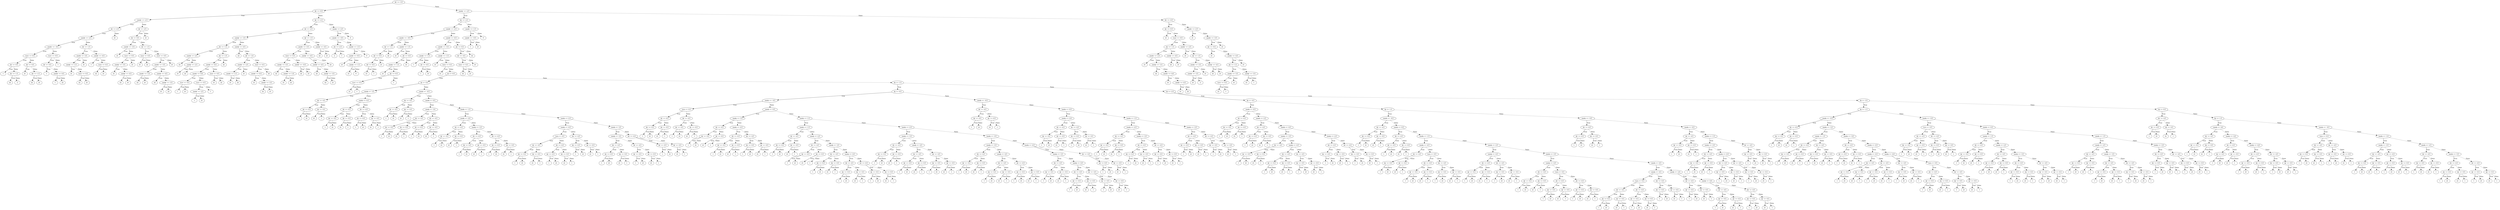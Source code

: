 digraph {
0 [label="dx' <= 3.5"];
1 [label="dy' <= 0.5"];
2 [label="seedy' <= 2.5"];
3 [label="dx' <= 2.5"];
4 [label="seedx' <= 2.5"];
5 [label="seedx' <= -0.5"];
6 [label="turn' <= 0.5"];
7 [label="dx' <= 0.5"];
8 [label="1"];
7 -> 8 [label="True"];
9 [label="dx' <= 1.5"];
10 [label="22"];
9 -> 10 [label="True"];
11 [label="2"];
9 -> 11 [style="dashed", label="False"];
7 -> 9 [style="dashed", label="False"];
6 -> 7 [label="True"];
12 [label="dx' <= 0.5"];
13 [label="21"];
12 -> 13 [label="True"];
14 [label="dx' <= 1.5"];
15 [label="22"];
14 -> 15 [label="True"];
16 [label="21"];
14 -> 16 [style="dashed", label="False"];
12 -> 14 [style="dashed", label="False"];
6 -> 12 [style="dashed", label="False"];
5 -> 6 [label="True"];
17 [label="turn' <= 0.5"];
18 [label="dx' <= 0.5"];
19 [label="1"];
18 -> 19 [label="True"];
20 [label="seedx' <= 0.5"];
21 [label="1"];
20 -> 21 [label="True"];
22 [label="22"];
20 -> 22 [style="dashed", label="False"];
18 -> 20 [style="dashed", label="False"];
17 -> 18 [label="True"];
23 [label="1"];
17 -> 23 [style="dashed", label="False"];
5 -> 17 [style="dashed", label="False"];
4 -> 5 [label="True"];
24 [label="dx' <= 1.5"];
25 [label="seedx' <= 3.5"];
26 [label="seedy' <= 1.5"];
27 [label="21"];
26 -> 27 [label="True"];
28 [label="turn' <= 0.5"];
29 [label="22"];
28 -> 29 [label="True"];
30 [label="21"];
28 -> 30 [style="dashed", label="False"];
26 -> 28 [style="dashed", label="False"];
25 -> 26 [label="True"];
31 [label="21"];
25 -> 31 [style="dashed", label="False"];
24 -> 25 [label="True"];
32 [label="seedx' <= 4.5"];
33 [label="1"];
32 -> 33 [label="True"];
34 [label="turn' <= 0.5"];
35 [label="22"];
34 -> 35 [label="True"];
36 [label="21"];
34 -> 36 [style="dashed", label="False"];
32 -> 34 [style="dashed", label="False"];
24 -> 32 [style="dashed", label="False"];
4 -> 24 [style="dashed", label="False"];
3 -> 4 [label="True"];
37 [label="21"];
3 -> 37 [style="dashed", label="False"];
2 -> 3 [label="True"];
38 [label="dx' <= 2.5"];
39 [label="dx' <= 0.5"];
40 [label="seedx' <= 3.5"];
41 [label="21"];
40 -> 41 [label="True"];
42 [label="turn' <= 0.5"];
43 [label="seedy' <= 3.5"];
44 [label="21"];
43 -> 44 [label="True"];
45 [label="seedy' <= 4.5"];
46 [label="22"];
45 -> 46 [label="True"];
47 [label="21"];
45 -> 47 [style="dashed", label="False"];
43 -> 45 [style="dashed", label="False"];
42 -> 43 [label="True"];
48 [label="21"];
42 -> 48 [style="dashed", label="False"];
40 -> 42 [style="dashed", label="False"];
39 -> 40 [label="True"];
49 [label="dx' <= 1.5"];
50 [label="turn' <= 0.5"];
51 [label="21"];
50 -> 51 [label="True"];
52 [label="22"];
50 -> 52 [style="dashed", label="False"];
49 -> 50 [label="True"];
53 [label="turn' <= 0.5"];
54 [label="seedx' <= 3.5"];
55 [label="seedx' <= 1.0"];
56 [label="22"];
55 -> 56 [label="True"];
57 [label="21"];
55 -> 57 [style="dashed", label="False"];
54 -> 55 [label="True"];
58 [label="seedx' <= 4.5"];
59 [label="22"];
58 -> 59 [label="True"];
60 [label="seedy' <= 3.5"];
61 [label="21"];
60 -> 61 [label="True"];
62 [label="22"];
60 -> 62 [style="dashed", label="False"];
58 -> 60 [style="dashed", label="False"];
54 -> 58 [style="dashed", label="False"];
53 -> 54 [label="True"];
63 [label="21"];
53 -> 63 [style="dashed", label="False"];
49 -> 53 [style="dashed", label="False"];
39 -> 49 [style="dashed", label="False"];
38 -> 39 [label="True"];
64 [label="21"];
38 -> 64 [style="dashed", label="False"];
2 -> 38 [style="dashed", label="False"];
1 -> 2 [label="True"];
65 [label="dy' <= 2.5"];
66 [label="dx' <= 2.5"];
67 [label="seedy' <= 3.5"];
68 [label="dx' <= 1.5"];
69 [label="seedx' <= 2.5"];
70 [label="22"];
69 -> 70 [label="True"];
71 [label="seedy' <= 2.5"];
72 [label="21"];
71 -> 72 [label="True"];
73 [label="22"];
71 -> 73 [style="dashed", label="False"];
69 -> 71 [style="dashed", label="False"];
68 -> 69 [label="True"];
74 [label="dy' <= 1.5"];
75 [label="seedx' <= 4.5"];
76 [label="seedx' <= 0.0"];
77 [label="turn' <= 0.5"];
78 [label="1"];
77 -> 78 [label="True"];
79 [label="21"];
77 -> 79 [style="dashed", label="False"];
76 -> 77 [label="True"];
80 [label="turn' <= 0.5"];
81 [label="seedx' <= 2.5"];
82 [label="1"];
81 -> 82 [label="True"];
83 [label="21"];
81 -> 83 [style="dashed", label="False"];
80 -> 81 [label="True"];
84 [label="1"];
80 -> 84 [style="dashed", label="False"];
76 -> 80 [style="dashed", label="False"];
75 -> 76 [label="True"];
85 [label="turn' <= 0.5"];
86 [label="21"];
85 -> 86 [label="True"];
87 [label="22"];
85 -> 87 [style="dashed", label="False"];
75 -> 85 [style="dashed", label="False"];
74 -> 75 [label="True"];
88 [label="22"];
74 -> 88 [style="dashed", label="False"];
68 -> 74 [style="dashed", label="False"];
67 -> 68 [label="True"];
89 [label="seedy' <= 4.5"];
90 [label="22"];
89 -> 90 [label="True"];
91 [label="dx' <= 1.0"];
92 [label="seedx' <= 2.5"];
93 [label="seedx' <= 1.5"];
94 [label="21"];
93 -> 94 [label="True"];
95 [label="22"];
93 -> 95 [style="dashed", label="False"];
92 -> 93 [label="True"];
96 [label="21"];
92 -> 96 [style="dashed", label="False"];
91 -> 92 [label="True"];
97 [label="turn' <= 0.5"];
98 [label="seedx' <= 0.5"];
99 [label="21"];
98 -> 99 [label="True"];
100 [label="seedx' <= 3.5"];
101 [label="22"];
100 -> 101 [label="True"];
102 [label="21"];
100 -> 102 [style="dashed", label="False"];
98 -> 100 [style="dashed", label="False"];
97 -> 98 [label="True"];
103 [label="22"];
97 -> 103 [style="dashed", label="False"];
91 -> 97 [style="dashed", label="False"];
89 -> 91 [style="dashed", label="False"];
67 -> 89 [style="dashed", label="False"];
66 -> 67 [label="True"];
104 [label="dy' <= 1.5"];
105 [label="seedx' <= 3.5"];
106 [label="turn' <= 0.5"];
107 [label="seedy' <= 3.5"];
108 [label="22"];
107 -> 108 [label="True"];
109 [label="seedx' <= 1.0"];
110 [label="21"];
109 -> 110 [label="True"];
111 [label="22"];
109 -> 111 [style="dashed", label="False"];
107 -> 109 [style="dashed", label="False"];
106 -> 107 [label="True"];
112 [label="seedx' <= -0.5"];
113 [label="22"];
112 -> 113 [label="True"];
114 [label="21"];
112 -> 114 [style="dashed", label="False"];
106 -> 112 [style="dashed", label="False"];
105 -> 106 [label="True"];
115 [label="seedy' <= 4.5"];
116 [label="seedx' <= 4.5"];
117 [label="22"];
116 -> 117 [label="True"];
118 [label="seedy' <= 3.5"];
119 [label="22"];
118 -> 119 [label="True"];
120 [label="21"];
118 -> 120 [style="dashed", label="False"];
116 -> 118 [style="dashed", label="False"];
115 -> 116 [label="True"];
121 [label="22"];
115 -> 121 [style="dashed", label="False"];
105 -> 115 [style="dashed", label="False"];
104 -> 105 [label="True"];
122 [label="seedy' <= 4.5"];
123 [label="22"];
122 -> 123 [label="True"];
124 [label="21"];
122 -> 124 [style="dashed", label="False"];
104 -> 122 [style="dashed", label="False"];
66 -> 104 [style="dashed", label="False"];
65 -> 66 [label="True"];
125 [label="seedy' <= 2.5"];
126 [label="seedx' <= -0.5"];
127 [label="dx' <= 2.5"];
128 [label="2"];
127 -> 128 [label="True"];
129 [label="1"];
127 -> 129 [style="dashed", label="False"];
126 -> 127 [label="True"];
130 [label="seedx' <= 1.5"];
131 [label="seedx' <= 0.5"];
132 [label="21"];
131 -> 132 [label="True"];
133 [label="seedy' <= 1.5"];
134 [label="21"];
133 -> 134 [label="True"];
135 [label="0"];
133 -> 135 [style="dashed", label="False"];
131 -> 133 [style="dashed", label="False"];
130 -> 131 [label="True"];
136 [label="0"];
130 -> 136 [style="dashed", label="False"];
126 -> 130 [style="dashed", label="False"];
125 -> 126 [label="True"];
137 [label="0"];
125 -> 137 [style="dashed", label="False"];
65 -> 125 [style="dashed", label="False"];
1 -> 65 [style="dashed", label="False"];
0 -> 1 [label="True"];
138 [label="seedy' <= 2.5"];
139 [label="dy' <= 2.5"];
140 [label="seedx' <= 2.5"];
141 [label="seedx' <= -0.5"];
142 [label="dy' <= 1.5"];
143 [label="dy' <= 0.5"];
144 [label="dx' <= 4.5"];
145 [label="21"];
144 -> 145 [label="True"];
146 [label="1"];
144 -> 146 [style="dashed", label="False"];
143 -> 144 [label="True"];
147 [label="21"];
143 -> 147 [style="dashed", label="False"];
142 -> 143 [label="True"];
148 [label="22"];
142 -> 148 [style="dashed", label="False"];
141 -> 142 [label="True"];
149 [label="seedx' <= 1.5"];
150 [label="21"];
149 -> 150 [label="True"];
151 [label="dx' <= 4.5"];
152 [label="seedy' <= 1.5"];
153 [label="21"];
152 -> 153 [label="True"];
154 [label="dy' <= 0.5"];
155 [label="turn' <= 0.5"];
156 [label="21"];
155 -> 156 [label="True"];
157 [label="1"];
155 -> 157 [style="dashed", label="False"];
154 -> 155 [label="True"];
158 [label="1"];
154 -> 158 [style="dashed", label="False"];
152 -> 154 [style="dashed", label="False"];
151 -> 152 [label="True"];
159 [label="21"];
151 -> 159 [style="dashed", label="False"];
149 -> 151 [style="dashed", label="False"];
141 -> 149 [style="dashed", label="False"];
140 -> 141 [label="True"];
160 [label="seedx' <= 4.5"];
161 [label="seedx' <= 3.5"];
162 [label="seedy' <= 1.5"];
163 [label="1"];
162 -> 163 [label="True"];
164 [label="dx' <= 4.5"];
165 [label="1"];
164 -> 165 [label="True"];
166 [label="21"];
164 -> 166 [style="dashed", label="False"];
162 -> 164 [style="dashed", label="False"];
161 -> 162 [label="True"];
167 [label="seedy' <= 1.5"];
168 [label="21"];
167 -> 168 [label="True"];
169 [label="turn' <= 0.5"];
170 [label="21"];
169 -> 170 [label="True"];
171 [label="dx <= 0.5"];
172 [label="dy <= 0.5"];
173 [label="seedx <= 3.5"];
174 [label="dx' <= 4.5"];
175 [label="dy' <= 0.5"];
176 [label="1"];
175 -> 176 [label="True"];
177 [label="21"];
175 -> 177 [style="dashed", label="False"];
174 -> 175 [label="True"];
178 [label="dy' <= 0.5"];
179 [label="21"];
178 -> 179 [label="True"];
180 [label="1"];
178 -> 180 [style="dashed", label="False"];
174 -> 178 [style="dashed", label="False"];
173 -> 174 [label="True"];
181 [label="seedx <= 4.5"];
182 [label="dx' <= 4.5"];
183 [label="dy' <= 0.5"];
184 [label="1"];
183 -> 184 [label="True"];
185 [label="21"];
183 -> 185 [style="dashed", label="False"];
182 -> 183 [label="True"];
186 [label="dy' <= 0.5"];
187 [label="21"];
186 -> 187 [label="True"];
188 [label="1"];
186 -> 188 [style="dashed", label="False"];
182 -> 186 [style="dashed", label="False"];
181 -> 182 [label="True"];
189 [label="dx' <= 4.5"];
190 [label="dy' <= 0.5"];
191 [label="1"];
190 -> 191 [label="True"];
192 [label="21"];
190 -> 192 [style="dashed", label="False"];
189 -> 190 [label="True"];
193 [label="dy' <= 0.5"];
194 [label="21"];
193 -> 194 [label="True"];
195 [label="1"];
193 -> 195 [style="dashed", label="False"];
189 -> 193 [style="dashed", label="False"];
181 -> 189 [style="dashed", label="False"];
173 -> 181 [style="dashed", label="False"];
172 -> 173 [label="True"];
196 [label="seedx <= -0.5"];
197 [label="dx' <= 4.5"];
198 [label="dy' <= 0.5"];
199 [label="1"];
198 -> 199 [label="True"];
200 [label="21"];
198 -> 200 [style="dashed", label="False"];
197 -> 198 [label="True"];
201 [label="dy' <= 0.5"];
202 [label="21"];
201 -> 202 [label="True"];
203 [label="1"];
201 -> 203 [style="dashed", label="False"];
197 -> 201 [style="dashed", label="False"];
196 -> 197 [label="True"];
204 [label="seedx <= 0.5"];
205 [label="seedy <= 3.0"];
206 [label="dx' <= 4.5"];
207 [label="dy' <= 0.5"];
208 [label="1"];
207 -> 208 [label="True"];
209 [label="21"];
207 -> 209 [style="dashed", label="False"];
206 -> 207 [label="True"];
210 [label="dy' <= 0.5"];
211 [label="21"];
210 -> 211 [label="True"];
212 [label="1"];
210 -> 212 [style="dashed", label="False"];
206 -> 210 [style="dashed", label="False"];
205 -> 206 [label="True"];
213 [label="dx' <= 4.5"];
214 [label="dy' <= 0.5"];
215 [label="1"];
214 -> 215 [label="True"];
216 [label="21"];
214 -> 216 [style="dashed", label="False"];
213 -> 214 [label="True"];
217 [label="dy' <= 0.5"];
218 [label="21"];
217 -> 218 [label="True"];
219 [label="1"];
217 -> 219 [style="dashed", label="False"];
213 -> 217 [style="dashed", label="False"];
205 -> 213 [style="dashed", label="False"];
204 -> 205 [label="True"];
220 [label="seedx <= 1.5"];
221 [label="seedy <= 2.0"];
222 [label="dx' <= 4.5"];
223 [label="dy' <= 0.5"];
224 [label="1"];
223 -> 224 [label="True"];
225 [label="21"];
223 -> 225 [style="dashed", label="False"];
222 -> 223 [label="True"];
226 [label="dy' <= 0.5"];
227 [label="21"];
226 -> 227 [label="True"];
228 [label="1"];
226 -> 228 [style="dashed", label="False"];
222 -> 226 [style="dashed", label="False"];
221 -> 222 [label="True"];
229 [label="seedy <= 3.5"];
230 [label="dx' <= 4.5"];
231 [label="dy' <= 0.5"];
232 [label="1"];
231 -> 232 [label="True"];
233 [label="21"];
231 -> 233 [style="dashed", label="False"];
230 -> 231 [label="True"];
234 [label="dy' <= 0.5"];
235 [label="21"];
234 -> 235 [label="True"];
236 [label="1"];
234 -> 236 [style="dashed", label="False"];
230 -> 234 [style="dashed", label="False"];
229 -> 230 [label="True"];
237 [label="dx' <= 4.5"];
238 [label="dy' <= 0.5"];
239 [label="1"];
238 -> 239 [label="True"];
240 [label="21"];
238 -> 240 [style="dashed", label="False"];
237 -> 238 [label="True"];
241 [label="dy' <= 0.5"];
242 [label="21"];
241 -> 242 [label="True"];
243 [label="1"];
241 -> 243 [style="dashed", label="False"];
237 -> 241 [style="dashed", label="False"];
229 -> 237 [style="dashed", label="False"];
221 -> 229 [style="dashed", label="False"];
220 -> 221 [label="True"];
244 [label="seedx <= 2.5"];
245 [label="seedy <= 4.5"];
246 [label="turn <= 0.5"];
247 [label="dx' <= 4.5"];
248 [label="dy' <= 0.5"];
249 [label="1"];
248 -> 249 [label="True"];
250 [label="21"];
248 -> 250 [style="dashed", label="False"];
247 -> 248 [label="True"];
251 [label="dy' <= 0.5"];
252 [label="21"];
251 -> 252 [label="True"];
253 [label="1"];
251 -> 253 [style="dashed", label="False"];
247 -> 251 [style="dashed", label="False"];
246 -> 247 [label="True"];
254 [label="dx' <= 4.5"];
255 [label="dy' <= 0.5"];
256 [label="1"];
255 -> 256 [label="True"];
257 [label="21"];
255 -> 257 [style="dashed", label="False"];
254 -> 255 [label="True"];
258 [label="dy' <= 0.5"];
259 [label="21"];
258 -> 259 [label="True"];
260 [label="1"];
258 -> 260 [style="dashed", label="False"];
254 -> 258 [style="dashed", label="False"];
246 -> 254 [style="dashed", label="False"];
245 -> 246 [label="True"];
261 [label="dx' <= 4.5"];
262 [label="dy' <= 0.5"];
263 [label="1"];
262 -> 263 [label="True"];
264 [label="21"];
262 -> 264 [style="dashed", label="False"];
261 -> 262 [label="True"];
265 [label="dy' <= 0.5"];
266 [label="21"];
265 -> 266 [label="True"];
267 [label="1"];
265 -> 267 [style="dashed", label="False"];
261 -> 265 [style="dashed", label="False"];
245 -> 261 [style="dashed", label="False"];
244 -> 245 [label="True"];
268 [label="seedx <= 3.5"];
269 [label="seedy <= 3.5"];
270 [label="dx' <= 4.5"];
271 [label="dy' <= 0.5"];
272 [label="1"];
271 -> 272 [label="True"];
273 [label="21"];
271 -> 273 [style="dashed", label="False"];
270 -> 271 [label="True"];
274 [label="dy' <= 0.5"];
275 [label="21"];
274 -> 275 [label="True"];
276 [label="1"];
274 -> 276 [style="dashed", label="False"];
270 -> 274 [style="dashed", label="False"];
269 -> 270 [label="True"];
277 [label="dx' <= 4.5"];
278 [label="dy' <= 0.5"];
279 [label="1"];
278 -> 279 [label="True"];
280 [label="21"];
278 -> 280 [style="dashed", label="False"];
277 -> 278 [label="True"];
281 [label="dy' <= 0.5"];
282 [label="21"];
281 -> 282 [label="True"];
283 [label="1"];
281 -> 283 [style="dashed", label="False"];
277 -> 281 [style="dashed", label="False"];
269 -> 277 [style="dashed", label="False"];
268 -> 269 [label="True"];
284 [label="dx' <= 4.5"];
285 [label="dy' <= 0.5"];
286 [label="1"];
285 -> 286 [label="True"];
287 [label="21"];
285 -> 287 [style="dashed", label="False"];
284 -> 285 [label="True"];
288 [label="dy' <= 0.5"];
289 [label="21"];
288 -> 289 [label="True"];
290 [label="1"];
288 -> 290 [style="dashed", label="False"];
284 -> 288 [style="dashed", label="False"];
268 -> 284 [style="dashed", label="False"];
244 -> 268 [style="dashed", label="False"];
220 -> 244 [style="dashed", label="False"];
204 -> 220 [style="dashed", label="False"];
196 -> 204 [style="dashed", label="False"];
172 -> 196 [style="dashed", label="False"];
171 -> 172 [label="True"];
291 [label="dx <= 1.5"];
292 [label="dy <= 0.5"];
293 [label="seedx <= -0.5"];
294 [label="turn <= 0.5"];
295 [label="dx' <= 4.5"];
296 [label="dy' <= 0.5"];
297 [label="1"];
296 -> 297 [label="True"];
298 [label="21"];
296 -> 298 [style="dashed", label="False"];
295 -> 296 [label="True"];
299 [label="dy' <= 0.5"];
300 [label="21"];
299 -> 300 [label="True"];
301 [label="1"];
299 -> 301 [style="dashed", label="False"];
295 -> 299 [style="dashed", label="False"];
294 -> 295 [label="True"];
302 [label="dx' <= 4.5"];
303 [label="dy' <= 0.5"];
304 [label="1"];
303 -> 304 [label="True"];
305 [label="21"];
303 -> 305 [style="dashed", label="False"];
302 -> 303 [label="True"];
306 [label="dy' <= 0.5"];
307 [label="21"];
306 -> 307 [label="True"];
308 [label="1"];
306 -> 308 [style="dashed", label="False"];
302 -> 306 [style="dashed", label="False"];
294 -> 302 [style="dashed", label="False"];
293 -> 294 [label="True"];
309 [label="seedx <= 0.5"];
310 [label="seedy <= 3.5"];
311 [label="dx' <= 4.5"];
312 [label="dy' <= 0.5"];
313 [label="1"];
312 -> 313 [label="True"];
314 [label="21"];
312 -> 314 [style="dashed", label="False"];
311 -> 312 [label="True"];
315 [label="dy' <= 0.5"];
316 [label="21"];
315 -> 316 [label="True"];
317 [label="1"];
315 -> 317 [style="dashed", label="False"];
311 -> 315 [style="dashed", label="False"];
310 -> 311 [label="True"];
318 [label="seedy <= 4.5"];
319 [label="dx' <= 4.5"];
320 [label="dy' <= 0.5"];
321 [label="1"];
320 -> 321 [label="True"];
322 [label="21"];
320 -> 322 [style="dashed", label="False"];
319 -> 320 [label="True"];
323 [label="dy' <= 0.5"];
324 [label="21"];
323 -> 324 [label="True"];
325 [label="1"];
323 -> 325 [style="dashed", label="False"];
319 -> 323 [style="dashed", label="False"];
318 -> 319 [label="True"];
326 [label="dx' <= 4.5"];
327 [label="dy' <= 0.5"];
328 [label="1"];
327 -> 328 [label="True"];
329 [label="21"];
327 -> 329 [style="dashed", label="False"];
326 -> 327 [label="True"];
330 [label="dy' <= 0.5"];
331 [label="21"];
330 -> 331 [label="True"];
332 [label="1"];
330 -> 332 [style="dashed", label="False"];
326 -> 330 [style="dashed", label="False"];
318 -> 326 [style="dashed", label="False"];
310 -> 318 [style="dashed", label="False"];
309 -> 310 [label="True"];
333 [label="seedx <= 1.5"];
334 [label="seedy <= 1.5"];
335 [label="dx' <= 4.5"];
336 [label="dy' <= 0.5"];
337 [label="1"];
336 -> 337 [label="True"];
338 [label="21"];
336 -> 338 [style="dashed", label="False"];
335 -> 336 [label="True"];
339 [label="dy' <= 0.5"];
340 [label="21"];
339 -> 340 [label="True"];
341 [label="1"];
339 -> 341 [style="dashed", label="False"];
335 -> 339 [style="dashed", label="False"];
334 -> 335 [label="True"];
342 [label="seedy <= 2.5"];
343 [label="dx' <= 4.5"];
344 [label="dy' <= 0.5"];
345 [label="1"];
344 -> 345 [label="True"];
346 [label="21"];
344 -> 346 [style="dashed", label="False"];
343 -> 344 [label="True"];
347 [label="dy' <= 0.5"];
348 [label="21"];
347 -> 348 [label="True"];
349 [label="1"];
347 -> 349 [style="dashed", label="False"];
343 -> 347 [style="dashed", label="False"];
342 -> 343 [label="True"];
350 [label="seedy <= 3.5"];
351 [label="dx' <= 4.5"];
352 [label="dy' <= 0.5"];
353 [label="1"];
352 -> 353 [label="True"];
354 [label="21"];
352 -> 354 [style="dashed", label="False"];
351 -> 352 [label="True"];
355 [label="dy' <= 0.5"];
356 [label="21"];
355 -> 356 [label="True"];
357 [label="1"];
355 -> 357 [style="dashed", label="False"];
351 -> 355 [style="dashed", label="False"];
350 -> 351 [label="True"];
358 [label="seedy <= 4.5"];
359 [label="dx' <= 4.5"];
360 [label="dy' <= 0.5"];
361 [label="1"];
360 -> 361 [label="True"];
362 [label="21"];
360 -> 362 [style="dashed", label="False"];
359 -> 360 [label="True"];
363 [label="dy' <= 0.5"];
364 [label="21"];
363 -> 364 [label="True"];
365 [label="1"];
363 -> 365 [style="dashed", label="False"];
359 -> 363 [style="dashed", label="False"];
358 -> 359 [label="True"];
366 [label="dx' <= 4.5"];
367 [label="dy' <= 0.5"];
368 [label="1"];
367 -> 368 [label="True"];
369 [label="21"];
367 -> 369 [style="dashed", label="False"];
366 -> 367 [label="True"];
370 [label="dy' <= 0.5"];
371 [label="21"];
370 -> 371 [label="True"];
372 [label="1"];
370 -> 372 [style="dashed", label="False"];
366 -> 370 [style="dashed", label="False"];
358 -> 366 [style="dashed", label="False"];
350 -> 358 [style="dashed", label="False"];
342 -> 350 [style="dashed", label="False"];
334 -> 342 [style="dashed", label="False"];
333 -> 334 [label="True"];
373 [label="seedx <= 2.5"];
374 [label="seedy <= 3.5"];
375 [label="dx' <= 4.5"];
376 [label="dy' <= 0.5"];
377 [label="1"];
376 -> 377 [label="True"];
378 [label="21"];
376 -> 378 [style="dashed", label="False"];
375 -> 376 [label="True"];
379 [label="dy' <= 0.5"];
380 [label="21"];
379 -> 380 [label="True"];
381 [label="1"];
379 -> 381 [style="dashed", label="False"];
375 -> 379 [style="dashed", label="False"];
374 -> 375 [label="True"];
382 [label="seedy <= 4.5"];
383 [label="dx' <= 4.5"];
384 [label="dy' <= 0.5"];
385 [label="1"];
384 -> 385 [label="True"];
386 [label="21"];
384 -> 386 [style="dashed", label="False"];
383 -> 384 [label="True"];
387 [label="dy' <= 0.5"];
388 [label="21"];
387 -> 388 [label="True"];
389 [label="1"];
387 -> 389 [style="dashed", label="False"];
383 -> 387 [style="dashed", label="False"];
382 -> 383 [label="True"];
390 [label="dx' <= 4.5"];
391 [label="dy' <= 0.5"];
392 [label="1"];
391 -> 392 [label="True"];
393 [label="21"];
391 -> 393 [style="dashed", label="False"];
390 -> 391 [label="True"];
394 [label="dy' <= 0.5"];
395 [label="21"];
394 -> 395 [label="True"];
396 [label="1"];
394 -> 396 [style="dashed", label="False"];
390 -> 394 [style="dashed", label="False"];
382 -> 390 [style="dashed", label="False"];
374 -> 382 [style="dashed", label="False"];
373 -> 374 [label="True"];
397 [label="seedx <= 3.5"];
398 [label="seedy <= 3.5"];
399 [label="dx' <= 4.5"];
400 [label="dy' <= 0.5"];
401 [label="1"];
400 -> 401 [label="True"];
402 [label="21"];
400 -> 402 [style="dashed", label="False"];
399 -> 400 [label="True"];
403 [label="dy' <= 0.5"];
404 [label="21"];
403 -> 404 [label="True"];
405 [label="1"];
403 -> 405 [style="dashed", label="False"];
399 -> 403 [style="dashed", label="False"];
398 -> 399 [label="True"];
406 [label="seedy <= 4.5"];
407 [label="dx' <= 4.5"];
408 [label="dy' <= 0.5"];
409 [label="1"];
408 -> 409 [label="True"];
410 [label="21"];
408 -> 410 [style="dashed", label="False"];
407 -> 408 [label="True"];
411 [label="dy' <= 0.5"];
412 [label="21"];
411 -> 412 [label="True"];
413 [label="1"];
411 -> 413 [style="dashed", label="False"];
407 -> 411 [style="dashed", label="False"];
406 -> 407 [label="True"];
414 [label="dx' <= 4.5"];
415 [label="dy' <= 0.5"];
416 [label="1"];
415 -> 416 [label="True"];
417 [label="21"];
415 -> 417 [style="dashed", label="False"];
414 -> 415 [label="True"];
418 [label="dy' <= 0.5"];
419 [label="21"];
418 -> 419 [label="True"];
420 [label="1"];
418 -> 420 [style="dashed", label="False"];
414 -> 418 [style="dashed", label="False"];
406 -> 414 [style="dashed", label="False"];
398 -> 406 [style="dashed", label="False"];
397 -> 398 [label="True"];
421 [label="seedx <= 4.5"];
422 [label="seedy <= 3.5"];
423 [label="dx' <= 4.5"];
424 [label="dy' <= 0.5"];
425 [label="1"];
424 -> 425 [label="True"];
426 [label="21"];
424 -> 426 [style="dashed", label="False"];
423 -> 424 [label="True"];
427 [label="dy' <= 0.5"];
428 [label="21"];
427 -> 428 [label="True"];
429 [label="1"];
427 -> 429 [style="dashed", label="False"];
423 -> 427 [style="dashed", label="False"];
422 -> 423 [label="True"];
430 [label="seedy <= 4.5"];
431 [label="dx' <= 4.5"];
432 [label="dy' <= 0.5"];
433 [label="1"];
432 -> 433 [label="True"];
434 [label="21"];
432 -> 434 [style="dashed", label="False"];
431 -> 432 [label="True"];
435 [label="dy' <= 0.5"];
436 [label="21"];
435 -> 436 [label="True"];
437 [label="1"];
435 -> 437 [style="dashed", label="False"];
431 -> 435 [style="dashed", label="False"];
430 -> 431 [label="True"];
438 [label="dx' <= 4.5"];
439 [label="dy' <= 0.5"];
440 [label="1"];
439 -> 440 [label="True"];
441 [label="21"];
439 -> 441 [style="dashed", label="False"];
438 -> 439 [label="True"];
442 [label="dy' <= 0.5"];
443 [label="21"];
442 -> 443 [label="True"];
444 [label="1"];
442 -> 444 [style="dashed", label="False"];
438 -> 442 [style="dashed", label="False"];
430 -> 438 [style="dashed", label="False"];
422 -> 430 [style="dashed", label="False"];
421 -> 422 [label="True"];
445 [label="dx' <= 4.5"];
446 [label="dy' <= 0.5"];
447 [label="1"];
446 -> 447 [label="True"];
448 [label="21"];
446 -> 448 [style="dashed", label="False"];
445 -> 446 [label="True"];
449 [label="dy' <= 0.5"];
450 [label="21"];
449 -> 450 [label="True"];
451 [label="1"];
449 -> 451 [style="dashed", label="False"];
445 -> 449 [style="dashed", label="False"];
421 -> 445 [style="dashed", label="False"];
397 -> 421 [style="dashed", label="False"];
373 -> 397 [style="dashed", label="False"];
333 -> 373 [style="dashed", label="False"];
309 -> 333 [style="dashed", label="False"];
293 -> 309 [style="dashed", label="False"];
292 -> 293 [label="True"];
452 [label="seedx <= -0.5"];
453 [label="dx' <= 4.5"];
454 [label="dy' <= 0.5"];
455 [label="1"];
454 -> 455 [label="True"];
456 [label="21"];
454 -> 456 [style="dashed", label="False"];
453 -> 454 [label="True"];
457 [label="dy' <= 0.5"];
458 [label="21"];
457 -> 458 [label="True"];
459 [label="1"];
457 -> 459 [style="dashed", label="False"];
453 -> 457 [style="dashed", label="False"];
452 -> 453 [label="True"];
460 [label="seedx <= 0.5"];
461 [label="seedy <= 2.0"];
462 [label="dx' <= 4.5"];
463 [label="dy' <= 0.5"];
464 [label="1"];
463 -> 464 [label="True"];
465 [label="21"];
463 -> 465 [style="dashed", label="False"];
462 -> 463 [label="True"];
466 [label="dy' <= 0.5"];
467 [label="21"];
466 -> 467 [label="True"];
468 [label="1"];
466 -> 468 [style="dashed", label="False"];
462 -> 466 [style="dashed", label="False"];
461 -> 462 [label="True"];
469 [label="dx' <= 4.5"];
470 [label="dy' <= 0.5"];
471 [label="1"];
470 -> 471 [label="True"];
472 [label="21"];
470 -> 472 [style="dashed", label="False"];
469 -> 470 [label="True"];
473 [label="dy' <= 0.5"];
474 [label="21"];
473 -> 474 [label="True"];
475 [label="1"];
473 -> 475 [style="dashed", label="False"];
469 -> 473 [style="dashed", label="False"];
461 -> 469 [style="dashed", label="False"];
460 -> 461 [label="True"];
476 [label="seedx <= 1.5"];
477 [label="seedy <= 2.5"];
478 [label="dx' <= 4.5"];
479 [label="dy' <= 0.5"];
480 [label="1"];
479 -> 480 [label="True"];
481 [label="21"];
479 -> 481 [style="dashed", label="False"];
478 -> 479 [label="True"];
482 [label="dy' <= 0.5"];
483 [label="21"];
482 -> 483 [label="True"];
484 [label="1"];
482 -> 484 [style="dashed", label="False"];
478 -> 482 [style="dashed", label="False"];
477 -> 478 [label="True"];
485 [label="seedy <= 3.5"];
486 [label="dx' <= 4.5"];
487 [label="dy' <= 0.5"];
488 [label="1"];
487 -> 488 [label="True"];
489 [label="21"];
487 -> 489 [style="dashed", label="False"];
486 -> 487 [label="True"];
490 [label="dy' <= 0.5"];
491 [label="21"];
490 -> 491 [label="True"];
492 [label="1"];
490 -> 492 [style="dashed", label="False"];
486 -> 490 [style="dashed", label="False"];
485 -> 486 [label="True"];
493 [label="dx' <= 4.5"];
494 [label="dy' <= 0.5"];
495 [label="1"];
494 -> 495 [label="True"];
496 [label="21"];
494 -> 496 [style="dashed", label="False"];
493 -> 494 [label="True"];
497 [label="dy' <= 0.5"];
498 [label="21"];
497 -> 498 [label="True"];
499 [label="1"];
497 -> 499 [style="dashed", label="False"];
493 -> 497 [style="dashed", label="False"];
485 -> 493 [style="dashed", label="False"];
477 -> 485 [style="dashed", label="False"];
476 -> 477 [label="True"];
500 [label="seedy <= 3.5"];
501 [label="dx' <= 4.5"];
502 [label="dy' <= 0.5"];
503 [label="1"];
502 -> 503 [label="True"];
504 [label="21"];
502 -> 504 [style="dashed", label="False"];
501 -> 502 [label="True"];
505 [label="dy' <= 0.5"];
506 [label="21"];
505 -> 506 [label="True"];
507 [label="1"];
505 -> 507 [style="dashed", label="False"];
501 -> 505 [style="dashed", label="False"];
500 -> 501 [label="True"];
508 [label="dx' <= 4.5"];
509 [label="dy' <= 0.5"];
510 [label="1"];
509 -> 510 [label="True"];
511 [label="21"];
509 -> 511 [style="dashed", label="False"];
508 -> 509 [label="True"];
512 [label="dy' <= 0.5"];
513 [label="21"];
512 -> 513 [label="True"];
514 [label="1"];
512 -> 514 [style="dashed", label="False"];
508 -> 512 [style="dashed", label="False"];
500 -> 508 [style="dashed", label="False"];
476 -> 500 [style="dashed", label="False"];
460 -> 476 [style="dashed", label="False"];
452 -> 460 [style="dashed", label="False"];
292 -> 452 [style="dashed", label="False"];
291 -> 292 [label="True"];
515 [label="dx <= 2.5"];
516 [label="dy <= 0.5"];
517 [label="seedx <= 0.5"];
518 [label="dx' <= 4.5"];
519 [label="dy' <= 0.5"];
520 [label="1"];
519 -> 520 [label="True"];
521 [label="21"];
519 -> 521 [style="dashed", label="False"];
518 -> 519 [label="True"];
522 [label="dy' <= 0.5"];
523 [label="21"];
522 -> 523 [label="True"];
524 [label="1"];
522 -> 524 [style="dashed", label="False"];
518 -> 522 [style="dashed", label="False"];
517 -> 518 [label="True"];
525 [label="seedx <= 2.5"];
526 [label="dx' <= 4.5"];
527 [label="dy' <= 0.5"];
528 [label="1"];
527 -> 528 [label="True"];
529 [label="21"];
527 -> 529 [style="dashed", label="False"];
526 -> 527 [label="True"];
530 [label="dy' <= 0.5"];
531 [label="21"];
530 -> 531 [label="True"];
532 [label="1"];
530 -> 532 [style="dashed", label="False"];
526 -> 530 [style="dashed", label="False"];
525 -> 526 [label="True"];
533 [label="seedx <= 4.5"];
534 [label="seedy <= 3.5"];
535 [label="dx' <= 4.5"];
536 [label="dy' <= 0.5"];
537 [label="1"];
536 -> 537 [label="True"];
538 [label="21"];
536 -> 538 [style="dashed", label="False"];
535 -> 536 [label="True"];
539 [label="dy' <= 0.5"];
540 [label="21"];
539 -> 540 [label="True"];
541 [label="1"];
539 -> 541 [style="dashed", label="False"];
535 -> 539 [style="dashed", label="False"];
534 -> 535 [label="True"];
542 [label="seedy <= 4.5"];
543 [label="dx' <= 4.5"];
544 [label="dy' <= 0.5"];
545 [label="1"];
544 -> 545 [label="True"];
546 [label="21"];
544 -> 546 [style="dashed", label="False"];
543 -> 544 [label="True"];
547 [label="dy' <= 0.5"];
548 [label="21"];
547 -> 548 [label="True"];
549 [label="1"];
547 -> 549 [style="dashed", label="False"];
543 -> 547 [style="dashed", label="False"];
542 -> 543 [label="True"];
550 [label="dx' <= 4.5"];
551 [label="dy' <= 0.5"];
552 [label="1"];
551 -> 552 [label="True"];
553 [label="21"];
551 -> 553 [style="dashed", label="False"];
550 -> 551 [label="True"];
554 [label="dy' <= 0.5"];
555 [label="21"];
554 -> 555 [label="True"];
556 [label="1"];
554 -> 556 [style="dashed", label="False"];
550 -> 554 [style="dashed", label="False"];
542 -> 550 [style="dashed", label="False"];
534 -> 542 [style="dashed", label="False"];
533 -> 534 [label="True"];
557 [label="seedy <= 2.5"];
558 [label="dx' <= 4.5"];
559 [label="dy' <= 0.5"];
560 [label="1"];
559 -> 560 [label="True"];
561 [label="21"];
559 -> 561 [style="dashed", label="False"];
558 -> 559 [label="True"];
562 [label="dy' <= 0.5"];
563 [label="21"];
562 -> 563 [label="True"];
564 [label="1"];
562 -> 564 [style="dashed", label="False"];
558 -> 562 [style="dashed", label="False"];
557 -> 558 [label="True"];
565 [label="dx' <= 4.5"];
566 [label="dy' <= 0.5"];
567 [label="1"];
566 -> 567 [label="True"];
568 [label="21"];
566 -> 568 [style="dashed", label="False"];
565 -> 566 [label="True"];
569 [label="dy' <= 0.5"];
570 [label="21"];
569 -> 570 [label="True"];
571 [label="1"];
569 -> 571 [style="dashed", label="False"];
565 -> 569 [style="dashed", label="False"];
557 -> 565 [style="dashed", label="False"];
533 -> 557 [style="dashed", label="False"];
525 -> 533 [style="dashed", label="False"];
517 -> 525 [style="dashed", label="False"];
516 -> 517 [label="True"];
572 [label="dy <= 1.5"];
573 [label="seedx <= -0.5"];
574 [label="dx' <= 4.5"];
575 [label="dy' <= 0.5"];
576 [label="1"];
575 -> 576 [label="True"];
577 [label="21"];
575 -> 577 [style="dashed", label="False"];
574 -> 575 [label="True"];
578 [label="dy' <= 0.5"];
579 [label="21"];
578 -> 579 [label="True"];
580 [label="1"];
578 -> 580 [style="dashed", label="False"];
574 -> 578 [style="dashed", label="False"];
573 -> 574 [label="True"];
581 [label="seedx <= 0.5"];
582 [label="dx' <= 4.5"];
583 [label="dy' <= 0.5"];
584 [label="1"];
583 -> 584 [label="True"];
585 [label="21"];
583 -> 585 [style="dashed", label="False"];
582 -> 583 [label="True"];
586 [label="dy' <= 0.5"];
587 [label="21"];
586 -> 587 [label="True"];
588 [label="1"];
586 -> 588 [style="dashed", label="False"];
582 -> 586 [style="dashed", label="False"];
581 -> 582 [label="True"];
589 [label="seedx <= 1.5"];
590 [label="seedy <= 4.5"];
591 [label="dx' <= 4.5"];
592 [label="dy' <= 0.5"];
593 [label="1"];
592 -> 593 [label="True"];
594 [label="21"];
592 -> 594 [style="dashed", label="False"];
591 -> 592 [label="True"];
595 [label="dy' <= 0.5"];
596 [label="21"];
595 -> 596 [label="True"];
597 [label="1"];
595 -> 597 [style="dashed", label="False"];
591 -> 595 [style="dashed", label="False"];
590 -> 591 [label="True"];
598 [label="turn <= 0.5"];
599 [label="dx' <= 4.5"];
600 [label="dy' <= 0.5"];
601 [label="1"];
600 -> 601 [label="True"];
602 [label="21"];
600 -> 602 [style="dashed", label="False"];
599 -> 600 [label="True"];
603 [label="dy' <= 0.5"];
604 [label="21"];
603 -> 604 [label="True"];
605 [label="1"];
603 -> 605 [style="dashed", label="False"];
599 -> 603 [style="dashed", label="False"];
598 -> 599 [label="True"];
606 [label="dx' <= 4.5"];
607 [label="dy' <= 0.5"];
608 [label="1"];
607 -> 608 [label="True"];
609 [label="21"];
607 -> 609 [style="dashed", label="False"];
606 -> 607 [label="True"];
610 [label="dy' <= 0.5"];
611 [label="21"];
610 -> 611 [label="True"];
612 [label="1"];
610 -> 612 [style="dashed", label="False"];
606 -> 610 [style="dashed", label="False"];
598 -> 606 [style="dashed", label="False"];
590 -> 598 [style="dashed", label="False"];
589 -> 590 [label="True"];
613 [label="seedx <= 2.5"];
614 [label="seedy <= 4.5"];
615 [label="dx' <= 4.5"];
616 [label="dy' <= 0.5"];
617 [label="1"];
616 -> 617 [label="True"];
618 [label="21"];
616 -> 618 [style="dashed", label="False"];
615 -> 616 [label="True"];
619 [label="dy' <= 0.5"];
620 [label="21"];
619 -> 620 [label="True"];
621 [label="1"];
619 -> 621 [style="dashed", label="False"];
615 -> 619 [style="dashed", label="False"];
614 -> 615 [label="True"];
622 [label="dx' <= 4.5"];
623 [label="dy' <= 0.5"];
624 [label="1"];
623 -> 624 [label="True"];
625 [label="21"];
623 -> 625 [style="dashed", label="False"];
622 -> 623 [label="True"];
626 [label="dy' <= 0.5"];
627 [label="21"];
626 -> 627 [label="True"];
628 [label="1"];
626 -> 628 [style="dashed", label="False"];
622 -> 626 [style="dashed", label="False"];
614 -> 622 [style="dashed", label="False"];
613 -> 614 [label="True"];
629 [label="seedx <= 3.5"];
630 [label="seedy <= 4.5"];
631 [label="dx' <= 4.5"];
632 [label="dy' <= 0.5"];
633 [label="1"];
632 -> 633 [label="True"];
634 [label="21"];
632 -> 634 [style="dashed", label="False"];
631 -> 632 [label="True"];
635 [label="dy' <= 0.5"];
636 [label="21"];
635 -> 636 [label="True"];
637 [label="1"];
635 -> 637 [style="dashed", label="False"];
631 -> 635 [style="dashed", label="False"];
630 -> 631 [label="True"];
638 [label="turn <= 0.5"];
639 [label="dx' <= 4.5"];
640 [label="dy' <= 0.5"];
641 [label="1"];
640 -> 641 [label="True"];
642 [label="21"];
640 -> 642 [style="dashed", label="False"];
639 -> 640 [label="True"];
643 [label="dy' <= 0.5"];
644 [label="21"];
643 -> 644 [label="True"];
645 [label="1"];
643 -> 645 [style="dashed", label="False"];
639 -> 643 [style="dashed", label="False"];
638 -> 639 [label="True"];
646 [label="dx' <= 4.5"];
647 [label="dy' <= 0.5"];
648 [label="1"];
647 -> 648 [label="True"];
649 [label="21"];
647 -> 649 [style="dashed", label="False"];
646 -> 647 [label="True"];
650 [label="dy' <= 0.5"];
651 [label="21"];
650 -> 651 [label="True"];
652 [label="1"];
650 -> 652 [style="dashed", label="False"];
646 -> 650 [style="dashed", label="False"];
638 -> 646 [style="dashed", label="False"];
630 -> 638 [style="dashed", label="False"];
629 -> 630 [label="True"];
653 [label="seedx <= 4.5"];
654 [label="seedy <= 4.5"];
655 [label="turn <= 0.5"];
656 [label="dx' <= 4.5"];
657 [label="dy' <= 0.5"];
658 [label="1"];
657 -> 658 [label="True"];
659 [label="21"];
657 -> 659 [style="dashed", label="False"];
656 -> 657 [label="True"];
660 [label="dy' <= 0.5"];
661 [label="21"];
660 -> 661 [label="True"];
662 [label="1"];
660 -> 662 [style="dashed", label="False"];
656 -> 660 [style="dashed", label="False"];
655 -> 656 [label="True"];
663 [label="dx' <= 4.5"];
664 [label="dy' <= 0.5"];
665 [label="1"];
664 -> 665 [label="True"];
666 [label="21"];
664 -> 666 [style="dashed", label="False"];
663 -> 664 [label="True"];
667 [label="dy' <= 0.5"];
668 [label="21"];
667 -> 668 [label="True"];
669 [label="1"];
667 -> 669 [style="dashed", label="False"];
663 -> 667 [style="dashed", label="False"];
655 -> 663 [style="dashed", label="False"];
654 -> 655 [label="True"];
670 [label="dx' <= 4.5"];
671 [label="dy' <= 0.5"];
672 [label="1"];
671 -> 672 [label="True"];
673 [label="21"];
671 -> 673 [style="dashed", label="False"];
670 -> 671 [label="True"];
674 [label="dy' <= 0.5"];
675 [label="21"];
674 -> 675 [label="True"];
676 [label="1"];
674 -> 676 [style="dashed", label="False"];
670 -> 674 [style="dashed", label="False"];
654 -> 670 [style="dashed", label="False"];
653 -> 654 [label="True"];
677 [label="seedy <= 2.0"];
678 [label="dx' <= 4.5"];
679 [label="dy' <= 0.5"];
680 [label="1"];
679 -> 680 [label="True"];
681 [label="21"];
679 -> 681 [style="dashed", label="False"];
678 -> 679 [label="True"];
682 [label="dy' <= 0.5"];
683 [label="21"];
682 -> 683 [label="True"];
684 [label="1"];
682 -> 684 [style="dashed", label="False"];
678 -> 682 [style="dashed", label="False"];
677 -> 678 [label="True"];
685 [label="seedy <= 4.0"];
686 [label="dx' <= 4.5"];
687 [label="dy' <= 0.5"];
688 [label="1"];
687 -> 688 [label="True"];
689 [label="21"];
687 -> 689 [style="dashed", label="False"];
686 -> 687 [label="True"];
690 [label="dy' <= 0.5"];
691 [label="21"];
690 -> 691 [label="True"];
692 [label="1"];
690 -> 692 [style="dashed", label="False"];
686 -> 690 [style="dashed", label="False"];
685 -> 686 [label="True"];
693 [label="dx' <= 4.5"];
694 [label="dy' <= 0.5"];
695 [label="1"];
694 -> 695 [label="True"];
696 [label="21"];
694 -> 696 [style="dashed", label="False"];
693 -> 694 [label="True"];
697 [label="dy' <= 0.5"];
698 [label="21"];
697 -> 698 [label="True"];
699 [label="1"];
697 -> 699 [style="dashed", label="False"];
693 -> 697 [style="dashed", label="False"];
685 -> 693 [style="dashed", label="False"];
677 -> 685 [style="dashed", label="False"];
653 -> 677 [style="dashed", label="False"];
629 -> 653 [style="dashed", label="False"];
613 -> 629 [style="dashed", label="False"];
589 -> 613 [style="dashed", label="False"];
581 -> 589 [style="dashed", label="False"];
573 -> 581 [style="dashed", label="False"];
572 -> 573 [label="True"];
700 [label="seedx <= -0.5"];
701 [label="dx' <= 4.5"];
702 [label="dy' <= 0.5"];
703 [label="1"];
702 -> 703 [label="True"];
704 [label="21"];
702 -> 704 [style="dashed", label="False"];
701 -> 702 [label="True"];
705 [label="dy' <= 0.5"];
706 [label="21"];
705 -> 706 [label="True"];
707 [label="1"];
705 -> 707 [style="dashed", label="False"];
701 -> 705 [style="dashed", label="False"];
700 -> 701 [label="True"];
708 [label="seedx <= 0.5"];
709 [label="dx' <= 4.5"];
710 [label="dy' <= 0.5"];
711 [label="1"];
710 -> 711 [label="True"];
712 [label="21"];
710 -> 712 [style="dashed", label="False"];
709 -> 710 [label="True"];
713 [label="dy' <= 0.5"];
714 [label="21"];
713 -> 714 [label="True"];
715 [label="1"];
713 -> 715 [style="dashed", label="False"];
709 -> 713 [style="dashed", label="False"];
708 -> 709 [label="True"];
716 [label="seedx <= 1.5"];
717 [label="seedy <= 3.5"];
718 [label="dx' <= 4.5"];
719 [label="dy' <= 0.5"];
720 [label="1"];
719 -> 720 [label="True"];
721 [label="21"];
719 -> 721 [style="dashed", label="False"];
718 -> 719 [label="True"];
722 [label="dy' <= 0.5"];
723 [label="21"];
722 -> 723 [label="True"];
724 [label="1"];
722 -> 724 [style="dashed", label="False"];
718 -> 722 [style="dashed", label="False"];
717 -> 718 [label="True"];
725 [label="seedy <= 4.5"];
726 [label="dx' <= 4.5"];
727 [label="dy' <= 0.5"];
728 [label="1"];
727 -> 728 [label="True"];
729 [label="21"];
727 -> 729 [style="dashed", label="False"];
726 -> 727 [label="True"];
730 [label="dy' <= 0.5"];
731 [label="21"];
730 -> 731 [label="True"];
732 [label="1"];
730 -> 732 [style="dashed", label="False"];
726 -> 730 [style="dashed", label="False"];
725 -> 726 [label="True"];
733 [label="dx' <= 4.5"];
734 [label="dy' <= 0.5"];
735 [label="1"];
734 -> 735 [label="True"];
736 [label="21"];
734 -> 736 [style="dashed", label="False"];
733 -> 734 [label="True"];
737 [label="dy' <= 0.5"];
738 [label="21"];
737 -> 738 [label="True"];
739 [label="1"];
737 -> 739 [style="dashed", label="False"];
733 -> 737 [style="dashed", label="False"];
725 -> 733 [style="dashed", label="False"];
717 -> 725 [style="dashed", label="False"];
716 -> 717 [label="True"];
740 [label="dx' <= 4.5"];
741 [label="dy' <= 0.5"];
742 [label="1"];
741 -> 742 [label="True"];
743 [label="21"];
741 -> 743 [style="dashed", label="False"];
740 -> 741 [label="True"];
744 [label="dy' <= 0.5"];
745 [label="21"];
744 -> 745 [label="True"];
746 [label="1"];
744 -> 746 [style="dashed", label="False"];
740 -> 744 [style="dashed", label="False"];
716 -> 740 [style="dashed", label="False"];
708 -> 716 [style="dashed", label="False"];
700 -> 708 [style="dashed", label="False"];
572 -> 700 [style="dashed", label="False"];
516 -> 572 [style="dashed", label="False"];
515 -> 516 [label="True"];
747 [label="dx <= 3.5"];
748 [label="dy <= 1.5"];
749 [label="seedx <= -0.5"];
750 [label="dx' <= 4.5"];
751 [label="dy' <= 0.5"];
752 [label="1"];
751 -> 752 [label="True"];
753 [label="21"];
751 -> 753 [style="dashed", label="False"];
750 -> 751 [label="True"];
754 [label="dy' <= 0.5"];
755 [label="21"];
754 -> 755 [label="True"];
756 [label="1"];
754 -> 756 [style="dashed", label="False"];
750 -> 754 [style="dashed", label="False"];
749 -> 750 [label="True"];
757 [label="seedx <= 1.0"];
758 [label="seedy <= 1.5"];
759 [label="dx' <= 4.5"];
760 [label="dy' <= 0.5"];
761 [label="1"];
760 -> 761 [label="True"];
762 [label="21"];
760 -> 762 [style="dashed", label="False"];
759 -> 760 [label="True"];
763 [label="dy' <= 0.5"];
764 [label="21"];
763 -> 764 [label="True"];
765 [label="1"];
763 -> 765 [style="dashed", label="False"];
759 -> 763 [style="dashed", label="False"];
758 -> 759 [label="True"];
766 [label="dx' <= 4.5"];
767 [label="dy' <= 0.5"];
768 [label="1"];
767 -> 768 [label="True"];
769 [label="21"];
767 -> 769 [style="dashed", label="False"];
766 -> 767 [label="True"];
770 [label="dy' <= 0.5"];
771 [label="21"];
770 -> 771 [label="True"];
772 [label="1"];
770 -> 772 [style="dashed", label="False"];
766 -> 770 [style="dashed", label="False"];
758 -> 766 [style="dashed", label="False"];
757 -> 758 [label="True"];
773 [label="seedx <= 3.0"];
774 [label="dx' <= 4.5"];
775 [label="dy' <= 0.5"];
776 [label="1"];
775 -> 776 [label="True"];
777 [label="21"];
775 -> 777 [style="dashed", label="False"];
774 -> 775 [label="True"];
778 [label="dy' <= 0.5"];
779 [label="21"];
778 -> 779 [label="True"];
780 [label="1"];
778 -> 780 [style="dashed", label="False"];
774 -> 778 [style="dashed", label="False"];
773 -> 774 [label="True"];
781 [label="seedx <= 4.5"];
782 [label="seedy <= 4.5"];
783 [label="dx' <= 4.5"];
784 [label="dy' <= 0.5"];
785 [label="1"];
784 -> 785 [label="True"];
786 [label="21"];
784 -> 786 [style="dashed", label="False"];
783 -> 784 [label="True"];
787 [label="dy' <= 0.5"];
788 [label="21"];
787 -> 788 [label="True"];
789 [label="1"];
787 -> 789 [style="dashed", label="False"];
783 -> 787 [style="dashed", label="False"];
782 -> 783 [label="True"];
790 [label="dx' <= 4.5"];
791 [label="dy' <= 0.5"];
792 [label="1"];
791 -> 792 [label="True"];
793 [label="21"];
791 -> 793 [style="dashed", label="False"];
790 -> 791 [label="True"];
794 [label="dy' <= 0.5"];
795 [label="21"];
794 -> 795 [label="True"];
796 [label="1"];
794 -> 796 [style="dashed", label="False"];
790 -> 794 [style="dashed", label="False"];
782 -> 790 [style="dashed", label="False"];
781 -> 782 [label="True"];
797 [label="seedy <= 4.0"];
798 [label="dx' <= 4.5"];
799 [label="dy' <= 0.5"];
800 [label="1"];
799 -> 800 [label="True"];
801 [label="21"];
799 -> 801 [style="dashed", label="False"];
798 -> 799 [label="True"];
802 [label="dy' <= 0.5"];
803 [label="21"];
802 -> 803 [label="True"];
804 [label="1"];
802 -> 804 [style="dashed", label="False"];
798 -> 802 [style="dashed", label="False"];
797 -> 798 [label="True"];
805 [label="turn <= 0.5"];
806 [label="dx' <= 4.5"];
807 [label="dy' <= 0.5"];
808 [label="1"];
807 -> 808 [label="True"];
809 [label="21"];
807 -> 809 [style="dashed", label="False"];
806 -> 807 [label="True"];
810 [label="dy' <= 0.5"];
811 [label="21"];
810 -> 811 [label="True"];
812 [label="1"];
810 -> 812 [style="dashed", label="False"];
806 -> 810 [style="dashed", label="False"];
805 -> 806 [label="True"];
813 [label="dx' <= 4.5"];
814 [label="dy' <= 0.5"];
815 [label="1"];
814 -> 815 [label="True"];
816 [label="21"];
814 -> 816 [style="dashed", label="False"];
813 -> 814 [label="True"];
817 [label="dy' <= 0.5"];
818 [label="21"];
817 -> 818 [label="True"];
819 [label="1"];
817 -> 819 [style="dashed", label="False"];
813 -> 817 [style="dashed", label="False"];
805 -> 813 [style="dashed", label="False"];
797 -> 805 [style="dashed", label="False"];
781 -> 797 [style="dashed", label="False"];
773 -> 781 [style="dashed", label="False"];
757 -> 773 [style="dashed", label="False"];
749 -> 757 [style="dashed", label="False"];
748 -> 749 [label="True"];
820 [label="seedx <= -0.5"];
821 [label="turn <= 0.5"];
822 [label="dx' <= 4.5"];
823 [label="dy' <= 0.5"];
824 [label="1"];
823 -> 824 [label="True"];
825 [label="21"];
823 -> 825 [style="dashed", label="False"];
822 -> 823 [label="True"];
826 [label="dy' <= 0.5"];
827 [label="21"];
826 -> 827 [label="True"];
828 [label="1"];
826 -> 828 [style="dashed", label="False"];
822 -> 826 [style="dashed", label="False"];
821 -> 822 [label="True"];
829 [label="dx' <= 4.5"];
830 [label="dy' <= 0.5"];
831 [label="1"];
830 -> 831 [label="True"];
832 [label="21"];
830 -> 832 [style="dashed", label="False"];
829 -> 830 [label="True"];
833 [label="dy' <= 0.5"];
834 [label="21"];
833 -> 834 [label="True"];
835 [label="1"];
833 -> 835 [style="dashed", label="False"];
829 -> 833 [style="dashed", label="False"];
821 -> 829 [style="dashed", label="False"];
820 -> 821 [label="True"];
836 [label="seedx <= 0.5"];
837 [label="seedy <= 1.5"];
838 [label="dx' <= 4.5"];
839 [label="dy' <= 0.5"];
840 [label="1"];
839 -> 840 [label="True"];
841 [label="21"];
839 -> 841 [style="dashed", label="False"];
838 -> 839 [label="True"];
842 [label="dy' <= 0.5"];
843 [label="21"];
842 -> 843 [label="True"];
844 [label="1"];
842 -> 844 [style="dashed", label="False"];
838 -> 842 [style="dashed", label="False"];
837 -> 838 [label="True"];
845 [label="seedy <= 2.5"];
846 [label="dx' <= 4.5"];
847 [label="dy' <= 0.5"];
848 [label="1"];
847 -> 848 [label="True"];
849 [label="21"];
847 -> 849 [style="dashed", label="False"];
846 -> 847 [label="True"];
850 [label="dy' <= 0.5"];
851 [label="21"];
850 -> 851 [label="True"];
852 [label="1"];
850 -> 852 [style="dashed", label="False"];
846 -> 850 [style="dashed", label="False"];
845 -> 846 [label="True"];
853 [label="seedy <= 3.5"];
854 [label="dx' <= 4.5"];
855 [label="dy' <= 0.5"];
856 [label="1"];
855 -> 856 [label="True"];
857 [label="21"];
855 -> 857 [style="dashed", label="False"];
854 -> 855 [label="True"];
858 [label="dy' <= 0.5"];
859 [label="21"];
858 -> 859 [label="True"];
860 [label="1"];
858 -> 860 [style="dashed", label="False"];
854 -> 858 [style="dashed", label="False"];
853 -> 854 [label="True"];
861 [label="dx' <= 4.5"];
862 [label="dy' <= 0.5"];
863 [label="1"];
862 -> 863 [label="True"];
864 [label="21"];
862 -> 864 [style="dashed", label="False"];
861 -> 862 [label="True"];
865 [label="dy' <= 0.5"];
866 [label="21"];
865 -> 866 [label="True"];
867 [label="1"];
865 -> 867 [style="dashed", label="False"];
861 -> 865 [style="dashed", label="False"];
853 -> 861 [style="dashed", label="False"];
845 -> 853 [style="dashed", label="False"];
837 -> 845 [style="dashed", label="False"];
836 -> 837 [label="True"];
868 [label="seedx <= 1.5"];
869 [label="seedy <= 2.5"];
870 [label="dx' <= 4.5"];
871 [label="dy' <= 0.5"];
872 [label="1"];
871 -> 872 [label="True"];
873 [label="21"];
871 -> 873 [style="dashed", label="False"];
870 -> 871 [label="True"];
874 [label="dy' <= 0.5"];
875 [label="21"];
874 -> 875 [label="True"];
876 [label="1"];
874 -> 876 [style="dashed", label="False"];
870 -> 874 [style="dashed", label="False"];
869 -> 870 [label="True"];
877 [label="seedy <= 3.5"];
878 [label="dx' <= 4.5"];
879 [label="dy' <= 0.5"];
880 [label="1"];
879 -> 880 [label="True"];
881 [label="21"];
879 -> 881 [style="dashed", label="False"];
878 -> 879 [label="True"];
882 [label="dy' <= 0.5"];
883 [label="21"];
882 -> 883 [label="True"];
884 [label="1"];
882 -> 884 [style="dashed", label="False"];
878 -> 882 [style="dashed", label="False"];
877 -> 878 [label="True"];
885 [label="dx' <= 4.5"];
886 [label="dy' <= 0.5"];
887 [label="1"];
886 -> 887 [label="True"];
888 [label="21"];
886 -> 888 [style="dashed", label="False"];
885 -> 886 [label="True"];
889 [label="dy' <= 0.5"];
890 [label="21"];
889 -> 890 [label="True"];
891 [label="1"];
889 -> 891 [style="dashed", label="False"];
885 -> 889 [style="dashed", label="False"];
877 -> 885 [style="dashed", label="False"];
869 -> 877 [style="dashed", label="False"];
868 -> 869 [label="True"];
892 [label="seedy <= 3.5"];
893 [label="dx' <= 4.5"];
894 [label="dy' <= 0.5"];
895 [label="1"];
894 -> 895 [label="True"];
896 [label="21"];
894 -> 896 [style="dashed", label="False"];
893 -> 894 [label="True"];
897 [label="dy' <= 0.5"];
898 [label="21"];
897 -> 898 [label="True"];
899 [label="1"];
897 -> 899 [style="dashed", label="False"];
893 -> 897 [style="dashed", label="False"];
892 -> 893 [label="True"];
900 [label="dx' <= 4.5"];
901 [label="dy' <= 0.5"];
902 [label="1"];
901 -> 902 [label="True"];
903 [label="21"];
901 -> 903 [style="dashed", label="False"];
900 -> 901 [label="True"];
904 [label="dy' <= 0.5"];
905 [label="21"];
904 -> 905 [label="True"];
906 [label="1"];
904 -> 906 [style="dashed", label="False"];
900 -> 904 [style="dashed", label="False"];
892 -> 900 [style="dashed", label="False"];
868 -> 892 [style="dashed", label="False"];
836 -> 868 [style="dashed", label="False"];
820 -> 836 [style="dashed", label="False"];
748 -> 820 [style="dashed", label="False"];
747 -> 748 [label="True"];
907 [label="dy <= 0.5"];
908 [label="dx' <= 4.5"];
909 [label="dy' <= 0.5"];
910 [label="1"];
909 -> 910 [label="True"];
911 [label="21"];
909 -> 911 [style="dashed", label="False"];
908 -> 909 [label="True"];
912 [label="dy' <= 0.5"];
913 [label="21"];
912 -> 913 [label="True"];
914 [label="1"];
912 -> 914 [style="dashed", label="False"];
908 -> 912 [style="dashed", label="False"];
907 -> 908 [label="True"];
915 [label="dy <= 1.5"];
916 [label="seedx <= 4.0"];
917 [label="dx' <= 4.5"];
918 [label="dy' <= 0.5"];
919 [label="1"];
918 -> 919 [label="True"];
920 [label="21"];
918 -> 920 [style="dashed", label="False"];
917 -> 918 [label="True"];
921 [label="dy' <= 0.5"];
922 [label="21"];
921 -> 922 [label="True"];
923 [label="1"];
921 -> 923 [style="dashed", label="False"];
917 -> 921 [style="dashed", label="False"];
916 -> 917 [label="True"];
924 [label="seedy <= 2.0"];
925 [label="dx' <= 4.5"];
926 [label="dy' <= 0.5"];
927 [label="1"];
926 -> 927 [label="True"];
928 [label="21"];
926 -> 928 [style="dashed", label="False"];
925 -> 926 [label="True"];
929 [label="dy' <= 0.5"];
930 [label="21"];
929 -> 930 [label="True"];
931 [label="1"];
929 -> 931 [style="dashed", label="False"];
925 -> 929 [style="dashed", label="False"];
924 -> 925 [label="True"];
932 [label="seedy <= 4.0"];
933 [label="dx' <= 4.5"];
934 [label="dy' <= 0.5"];
935 [label="1"];
934 -> 935 [label="True"];
936 [label="21"];
934 -> 936 [style="dashed", label="False"];
933 -> 934 [label="True"];
937 [label="dy' <= 0.5"];
938 [label="21"];
937 -> 938 [label="True"];
939 [label="1"];
937 -> 939 [style="dashed", label="False"];
933 -> 937 [style="dashed", label="False"];
932 -> 933 [label="True"];
940 [label="dx' <= 4.5"];
941 [label="dy' <= 0.5"];
942 [label="1"];
941 -> 942 [label="True"];
943 [label="21"];
941 -> 943 [style="dashed", label="False"];
940 -> 941 [label="True"];
944 [label="dy' <= 0.5"];
945 [label="21"];
944 -> 945 [label="True"];
946 [label="1"];
944 -> 946 [style="dashed", label="False"];
940 -> 944 [style="dashed", label="False"];
932 -> 940 [style="dashed", label="False"];
924 -> 932 [style="dashed", label="False"];
916 -> 924 [style="dashed", label="False"];
915 -> 916 [label="True"];
947 [label="seedx <= -0.5"];
948 [label="turn <= 0.5"];
949 [label="dx' <= 4.5"];
950 [label="dy' <= 0.5"];
951 [label="1"];
950 -> 951 [label="True"];
952 [label="21"];
950 -> 952 [style="dashed", label="False"];
949 -> 950 [label="True"];
953 [label="dy' <= 0.5"];
954 [label="21"];
953 -> 954 [label="True"];
955 [label="1"];
953 -> 955 [style="dashed", label="False"];
949 -> 953 [style="dashed", label="False"];
948 -> 949 [label="True"];
956 [label="dx' <= 4.5"];
957 [label="dy' <= 0.5"];
958 [label="1"];
957 -> 958 [label="True"];
959 [label="21"];
957 -> 959 [style="dashed", label="False"];
956 -> 957 [label="True"];
960 [label="dy' <= 0.5"];
961 [label="21"];
960 -> 961 [label="True"];
962 [label="1"];
960 -> 962 [style="dashed", label="False"];
956 -> 960 [style="dashed", label="False"];
948 -> 956 [style="dashed", label="False"];
947 -> 948 [label="True"];
963 [label="seedx <= 1.0"];
964 [label="seedy <= 3.5"];
965 [label="dx' <= 4.5"];
966 [label="dy' <= 0.5"];
967 [label="1"];
966 -> 967 [label="True"];
968 [label="21"];
966 -> 968 [style="dashed", label="False"];
965 -> 966 [label="True"];
969 [label="dy' <= 0.5"];
970 [label="21"];
969 -> 970 [label="True"];
971 [label="1"];
969 -> 971 [style="dashed", label="False"];
965 -> 969 [style="dashed", label="False"];
964 -> 965 [label="True"];
972 [label="dx' <= 4.5"];
973 [label="dy' <= 0.5"];
974 [label="1"];
973 -> 974 [label="True"];
975 [label="21"];
973 -> 975 [style="dashed", label="False"];
972 -> 973 [label="True"];
976 [label="dy' <= 0.5"];
977 [label="21"];
976 -> 977 [label="True"];
978 [label="1"];
976 -> 978 [style="dashed", label="False"];
972 -> 976 [style="dashed", label="False"];
964 -> 972 [style="dashed", label="False"];
963 -> 964 [label="True"];
979 [label="seedx <= 2.5"];
980 [label="dx' <= 4.5"];
981 [label="dy' <= 0.5"];
982 [label="1"];
981 -> 982 [label="True"];
983 [label="21"];
981 -> 983 [style="dashed", label="False"];
980 -> 981 [label="True"];
984 [label="dy' <= 0.5"];
985 [label="21"];
984 -> 985 [label="True"];
986 [label="1"];
984 -> 986 [style="dashed", label="False"];
980 -> 984 [style="dashed", label="False"];
979 -> 980 [label="True"];
987 [label="seedx <= 3.5"];
988 [label="dx' <= 4.5"];
989 [label="dy' <= 0.5"];
990 [label="1"];
989 -> 990 [label="True"];
991 [label="21"];
989 -> 991 [style="dashed", label="False"];
988 -> 989 [label="True"];
992 [label="dy' <= 0.5"];
993 [label="21"];
992 -> 993 [label="True"];
994 [label="1"];
992 -> 994 [style="dashed", label="False"];
988 -> 992 [style="dashed", label="False"];
987 -> 988 [label="True"];
995 [label="dx' <= 4.5"];
996 [label="dy' <= 0.5"];
997 [label="1"];
996 -> 997 [label="True"];
998 [label="21"];
996 -> 998 [style="dashed", label="False"];
995 -> 996 [label="True"];
999 [label="dy' <= 0.5"];
1000 [label="21"];
999 -> 1000 [label="True"];
1001 [label="1"];
999 -> 1001 [style="dashed", label="False"];
995 -> 999 [style="dashed", label="False"];
987 -> 995 [style="dashed", label="False"];
979 -> 987 [style="dashed", label="False"];
963 -> 979 [style="dashed", label="False"];
947 -> 963 [style="dashed", label="False"];
915 -> 947 [style="dashed", label="False"];
907 -> 915 [style="dashed", label="False"];
747 -> 907 [style="dashed", label="False"];
515 -> 747 [style="dashed", label="False"];
291 -> 515 [style="dashed", label="False"];
171 -> 291 [style="dashed", label="False"];
169 -> 171 [style="dashed", label="False"];
167 -> 169 [style="dashed", label="False"];
161 -> 167 [style="dashed", label="False"];
160 -> 161 [label="True"];
1002 [label="dy' <= 0.5"];
1003 [label="dx' <= 4.5"];
1004 [label="turn' <= 0.5"];
1005 [label="22"];
1004 -> 1005 [label="True"];
1006 [label="21"];
1004 -> 1006 [style="dashed", label="False"];
1003 -> 1004 [label="True"];
1007 [label="21"];
1003 -> 1007 [style="dashed", label="False"];
1002 -> 1003 [label="True"];
1008 [label="22"];
1002 -> 1008 [style="dashed", label="False"];
160 -> 1002 [style="dashed", label="False"];
140 -> 160 [style="dashed", label="False"];
139 -> 140 [label="True"];
1009 [label="seedx' <= 1.5"];
1010 [label="seedx' <= -0.5"];
1011 [label="1"];
1010 -> 1011 [label="True"];
1012 [label="21"];
1010 -> 1012 [style="dashed", label="False"];
1009 -> 1010 [label="True"];
1013 [label="0"];
1009 -> 1013 [style="dashed", label="False"];
139 -> 1009 [style="dashed", label="False"];
138 -> 139 [label="True"];
1014 [label="dx' <= 4.5"];
1015 [label="dy' <= 0.5"];
1016 [label="21"];
1015 -> 1016 [label="True"];
1017 [label="turn' <= 0.5"];
1018 [label="dy' <= 1.5"];
1019 [label="seedx' <= 2.5"];
1020 [label="21"];
1019 -> 1020 [label="True"];
1021 [label="seedy' <= 3.5"];
1022 [label="22"];
1021 -> 1022 [label="True"];
1023 [label="seedx' <= 4.0"];
1024 [label="21"];
1023 -> 1024 [label="True"];
1025 [label="seedy' <= 4.5"];
1026 [label="21"];
1025 -> 1026 [label="True"];
1027 [label="22"];
1025 -> 1027 [style="dashed", label="False"];
1023 -> 1025 [style="dashed", label="False"];
1021 -> 1023 [style="dashed", label="False"];
1019 -> 1021 [style="dashed", label="False"];
1018 -> 1019 [label="True"];
1028 [label="seedy' <= 4.5"];
1029 [label="22"];
1028 -> 1029 [label="True"];
1030 [label="21"];
1028 -> 1030 [style="dashed", label="False"];
1018 -> 1028 [style="dashed", label="False"];
1017 -> 1018 [label="True"];
1031 [label="seedx' <= 2.5"];
1032 [label="21"];
1031 -> 1032 [label="True"];
1033 [label="dy' <= 1.5"];
1034 [label="seedy' <= 3.5"];
1035 [label="seedx' <= 3.5"];
1036 [label="21"];
1035 -> 1036 [label="True"];
1037 [label="2"];
1035 -> 1037 [style="dashed", label="False"];
1034 -> 1035 [label="True"];
1038 [label="21"];
1034 -> 1038 [style="dashed", label="False"];
1033 -> 1034 [label="True"];
1039 [label="seedy' <= 4.5"];
1040 [label="22"];
1039 -> 1040 [label="True"];
1041 [label="21"];
1039 -> 1041 [style="dashed", label="False"];
1033 -> 1039 [style="dashed", label="False"];
1031 -> 1033 [style="dashed", label="False"];
1017 -> 1031 [style="dashed", label="False"];
1015 -> 1017 [style="dashed", label="False"];
1014 -> 1015 [label="True"];
1042 [label="seedx' <= 2.5"];
1043 [label="21"];
1042 -> 1043 [label="True"];
1044 [label="seedx' <= 3.5"];
1045 [label="dy' <= 0.5"];
1046 [label="21"];
1045 -> 1046 [label="True"];
1047 [label="seedy' <= 4.5"];
1048 [label="dy' <= 1.5"];
1049 [label="seedy' <= 3.5"];
1050 [label="turn' <= 0.5"];
1051 [label="21"];
1050 -> 1051 [label="True"];
1052 [label="1"];
1050 -> 1052 [style="dashed", label="False"];
1049 -> 1050 [label="True"];
1053 [label="21"];
1049 -> 1053 [style="dashed", label="False"];
1048 -> 1049 [label="True"];
1054 [label="seedy' <= 3.5"];
1055 [label="21"];
1054 -> 1055 [label="True"];
1056 [label="1"];
1054 -> 1056 [style="dashed", label="False"];
1048 -> 1054 [style="dashed", label="False"];
1047 -> 1048 [label="True"];
1057 [label="21"];
1047 -> 1057 [style="dashed", label="False"];
1045 -> 1047 [style="dashed", label="False"];
1044 -> 1045 [label="True"];
1058 [label="21"];
1044 -> 1058 [style="dashed", label="False"];
1042 -> 1044 [style="dashed", label="False"];
1014 -> 1042 [style="dashed", label="False"];
138 -> 1014 [style="dashed", label="False"];
0 -> 138 [style="dashed", label="False"];

}